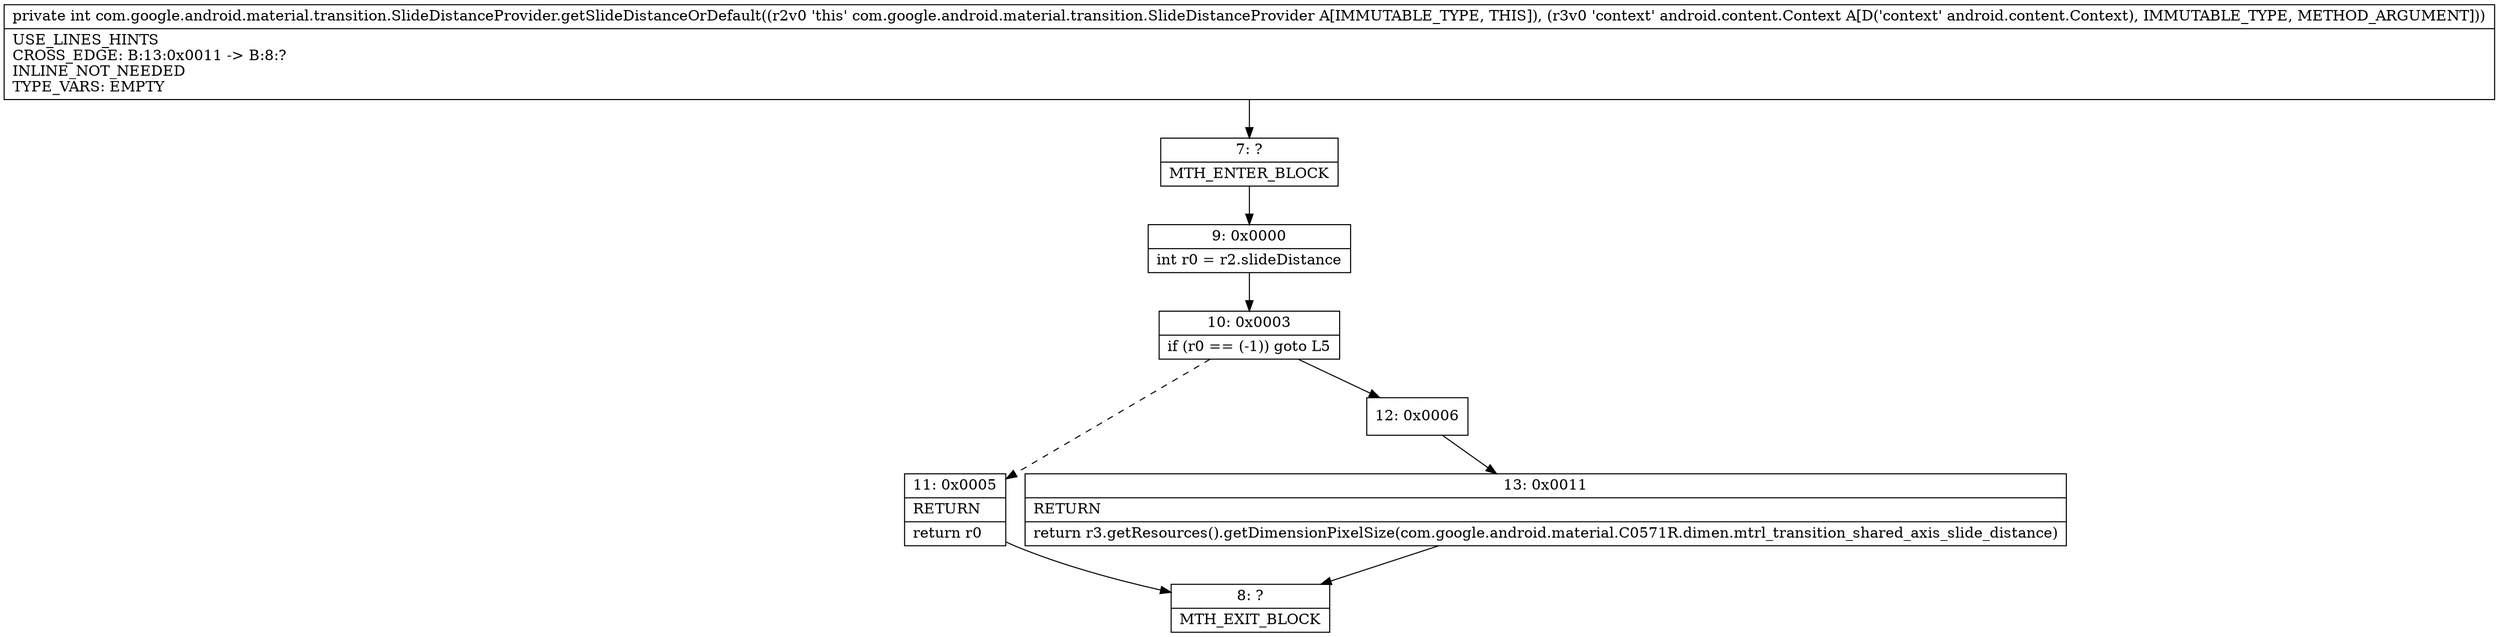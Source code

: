 digraph "CFG forcom.google.android.material.transition.SlideDistanceProvider.getSlideDistanceOrDefault(Landroid\/content\/Context;)I" {
Node_7 [shape=record,label="{7\:\ ?|MTH_ENTER_BLOCK\l}"];
Node_9 [shape=record,label="{9\:\ 0x0000|int r0 = r2.slideDistance\l}"];
Node_10 [shape=record,label="{10\:\ 0x0003|if (r0 == (\-1)) goto L5\l}"];
Node_11 [shape=record,label="{11\:\ 0x0005|RETURN\l|return r0\l}"];
Node_8 [shape=record,label="{8\:\ ?|MTH_EXIT_BLOCK\l}"];
Node_12 [shape=record,label="{12\:\ 0x0006}"];
Node_13 [shape=record,label="{13\:\ 0x0011|RETURN\l|return r3.getResources().getDimensionPixelSize(com.google.android.material.C0571R.dimen.mtrl_transition_shared_axis_slide_distance)\l}"];
MethodNode[shape=record,label="{private int com.google.android.material.transition.SlideDistanceProvider.getSlideDistanceOrDefault((r2v0 'this' com.google.android.material.transition.SlideDistanceProvider A[IMMUTABLE_TYPE, THIS]), (r3v0 'context' android.content.Context A[D('context' android.content.Context), IMMUTABLE_TYPE, METHOD_ARGUMENT]))  | USE_LINES_HINTS\lCROSS_EDGE: B:13:0x0011 \-\> B:8:?\lINLINE_NOT_NEEDED\lTYPE_VARS: EMPTY\l}"];
MethodNode -> Node_7;Node_7 -> Node_9;
Node_9 -> Node_10;
Node_10 -> Node_11[style=dashed];
Node_10 -> Node_12;
Node_11 -> Node_8;
Node_12 -> Node_13;
Node_13 -> Node_8;
}

